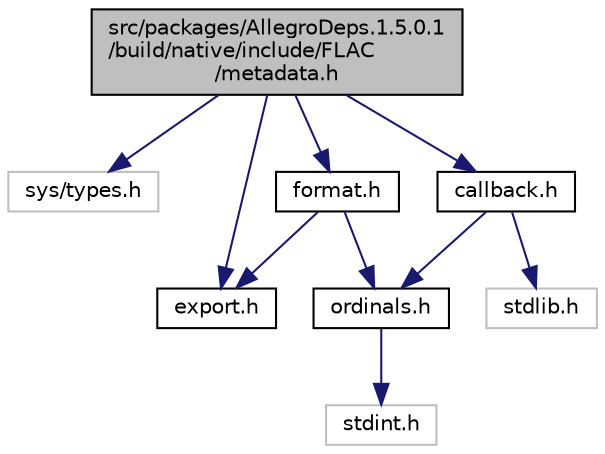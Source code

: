 digraph "src/packages/AllegroDeps.1.5.0.1/build/native/include/FLAC/metadata.h"
{
  edge [fontname="Helvetica",fontsize="10",labelfontname="Helvetica",labelfontsize="10"];
  node [fontname="Helvetica",fontsize="10",shape=record];
  Node0 [label="src/packages/AllegroDeps.1.5.0.1\l/build/native/include/FLAC\l/metadata.h",height=0.2,width=0.4,color="black", fillcolor="grey75", style="filled", fontcolor="black"];
  Node0 -> Node1 [color="midnightblue",fontsize="10",style="solid",fontname="Helvetica"];
  Node1 [label="sys/types.h",height=0.2,width=0.4,color="grey75", fillcolor="white", style="filled"];
  Node0 -> Node2 [color="midnightblue",fontsize="10",style="solid",fontname="Helvetica"];
  Node2 [label="export.h",height=0.2,width=0.4,color="black", fillcolor="white", style="filled",URL="$export_8h.html",tooltip="This module contains #defines and symbols for exporting function calls, and providing version informa..."];
  Node0 -> Node3 [color="midnightblue",fontsize="10",style="solid",fontname="Helvetica"];
  Node3 [label="callback.h",height=0.2,width=0.4,color="black", fillcolor="white", style="filled",URL="$callback_8h.html",tooltip="This module defines the structures for describing I/O callbacks to the other FLAC interfaces..."];
  Node3 -> Node4 [color="midnightblue",fontsize="10",style="solid",fontname="Helvetica"];
  Node4 [label="ordinals.h",height=0.2,width=0.4,color="black", fillcolor="white", style="filled",URL="$ordinals_8h.html"];
  Node4 -> Node5 [color="midnightblue",fontsize="10",style="solid",fontname="Helvetica"];
  Node5 [label="stdint.h",height=0.2,width=0.4,color="grey75", fillcolor="white", style="filled"];
  Node3 -> Node6 [color="midnightblue",fontsize="10",style="solid",fontname="Helvetica"];
  Node6 [label="stdlib.h",height=0.2,width=0.4,color="grey75", fillcolor="white", style="filled"];
  Node0 -> Node7 [color="midnightblue",fontsize="10",style="solid",fontname="Helvetica"];
  Node7 [label="format.h",height=0.2,width=0.4,color="black", fillcolor="white", style="filled",URL="$format_8h.html",tooltip="This module contains structure definitions for the representation of FLAC format components in memory..."];
  Node7 -> Node2 [color="midnightblue",fontsize="10",style="solid",fontname="Helvetica"];
  Node7 -> Node4 [color="midnightblue",fontsize="10",style="solid",fontname="Helvetica"];
}
